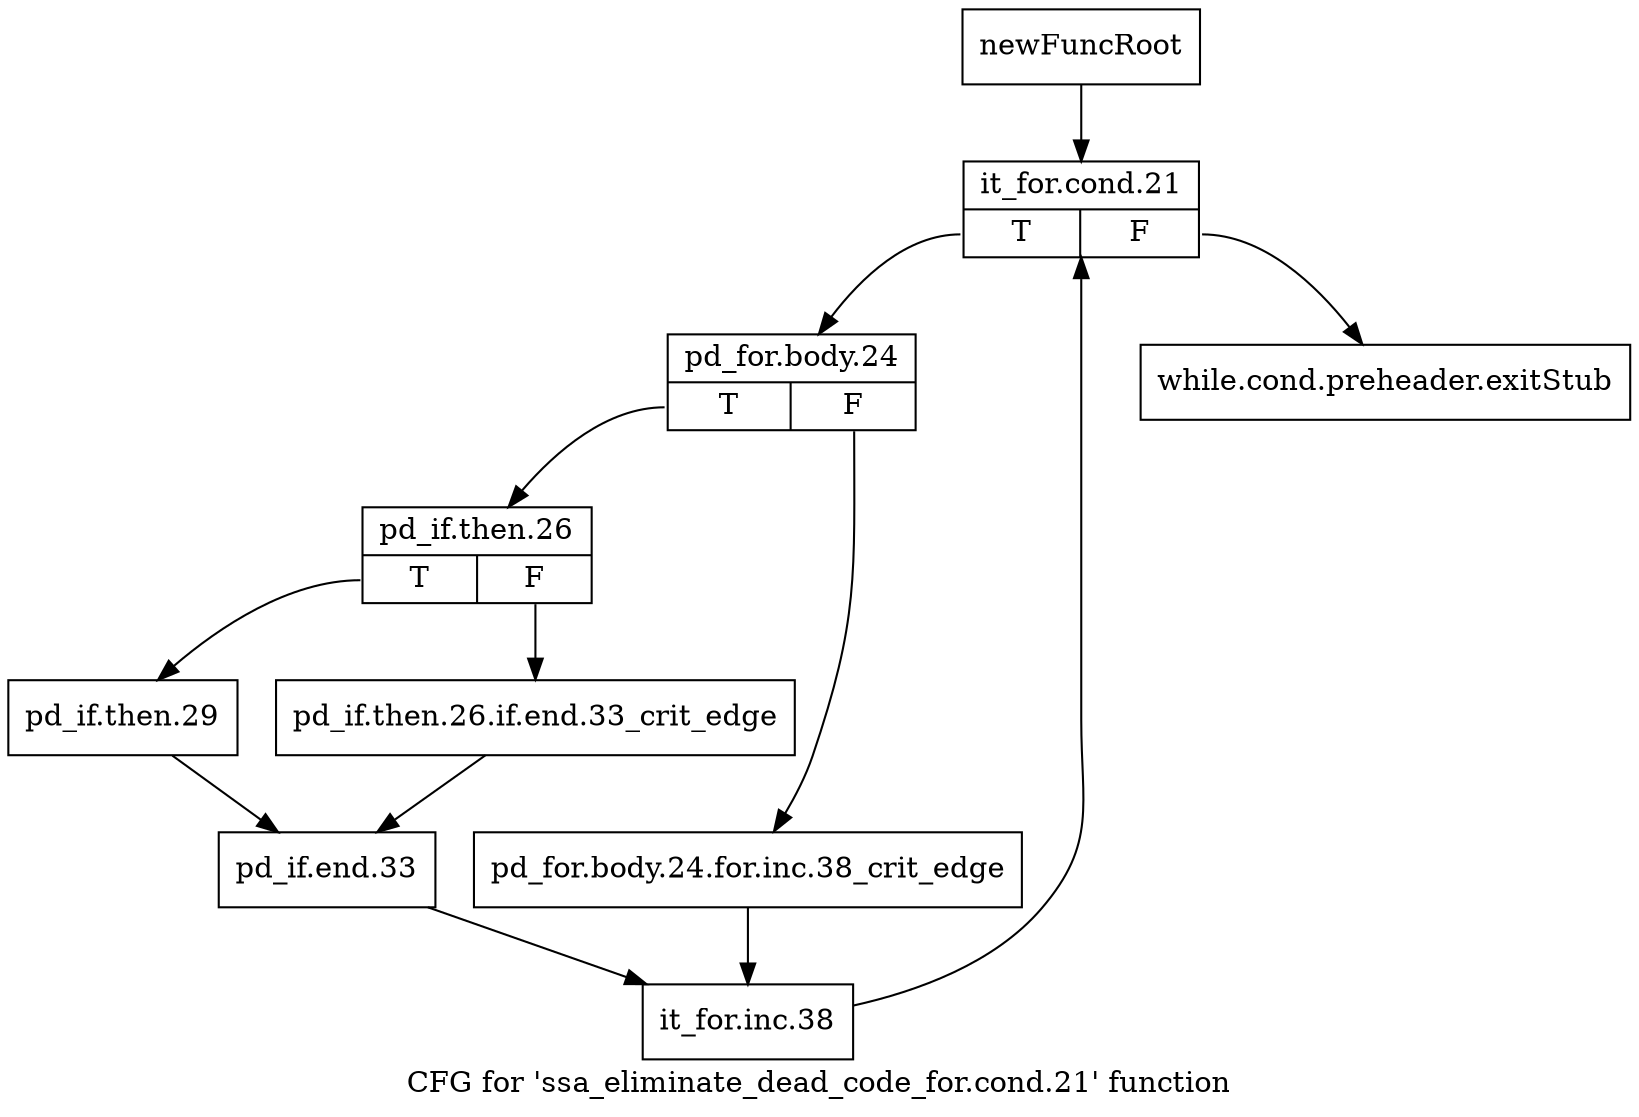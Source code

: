 digraph "CFG for 'ssa_eliminate_dead_code_for.cond.21' function" {
	label="CFG for 'ssa_eliminate_dead_code_for.cond.21' function";

	Node0xc34c6c0 [shape=record,label="{newFuncRoot}"];
	Node0xc34c6c0 -> Node0xc34c760;
	Node0xc34c710 [shape=record,label="{while.cond.preheader.exitStub}"];
	Node0xc34c760 [shape=record,label="{it_for.cond.21|{<s0>T|<s1>F}}"];
	Node0xc34c760:s0 -> Node0xc34c7b0;
	Node0xc34c760:s1 -> Node0xc34c710;
	Node0xc34c7b0 [shape=record,label="{pd_for.body.24|{<s0>T|<s1>F}}"];
	Node0xc34c7b0:s0 -> Node0xc34c850;
	Node0xc34c7b0:s1 -> Node0xc34c800;
	Node0xc34c800 [shape=record,label="{pd_for.body.24.for.inc.38_crit_edge}"];
	Node0xc34c800 -> Node0xc35fb10;
	Node0xc34c850 [shape=record,label="{pd_if.then.26|{<s0>T|<s1>F}}"];
	Node0xc34c850:s0 -> Node0xc35fa70;
	Node0xc34c850:s1 -> Node0xc35fa20;
	Node0xc35fa20 [shape=record,label="{pd_if.then.26.if.end.33_crit_edge}"];
	Node0xc35fa20 -> Node0xc35fac0;
	Node0xc35fa70 [shape=record,label="{pd_if.then.29}"];
	Node0xc35fa70 -> Node0xc35fac0;
	Node0xc35fac0 [shape=record,label="{pd_if.end.33}"];
	Node0xc35fac0 -> Node0xc35fb10;
	Node0xc35fb10 [shape=record,label="{it_for.inc.38}"];
	Node0xc35fb10 -> Node0xc34c760;
}

